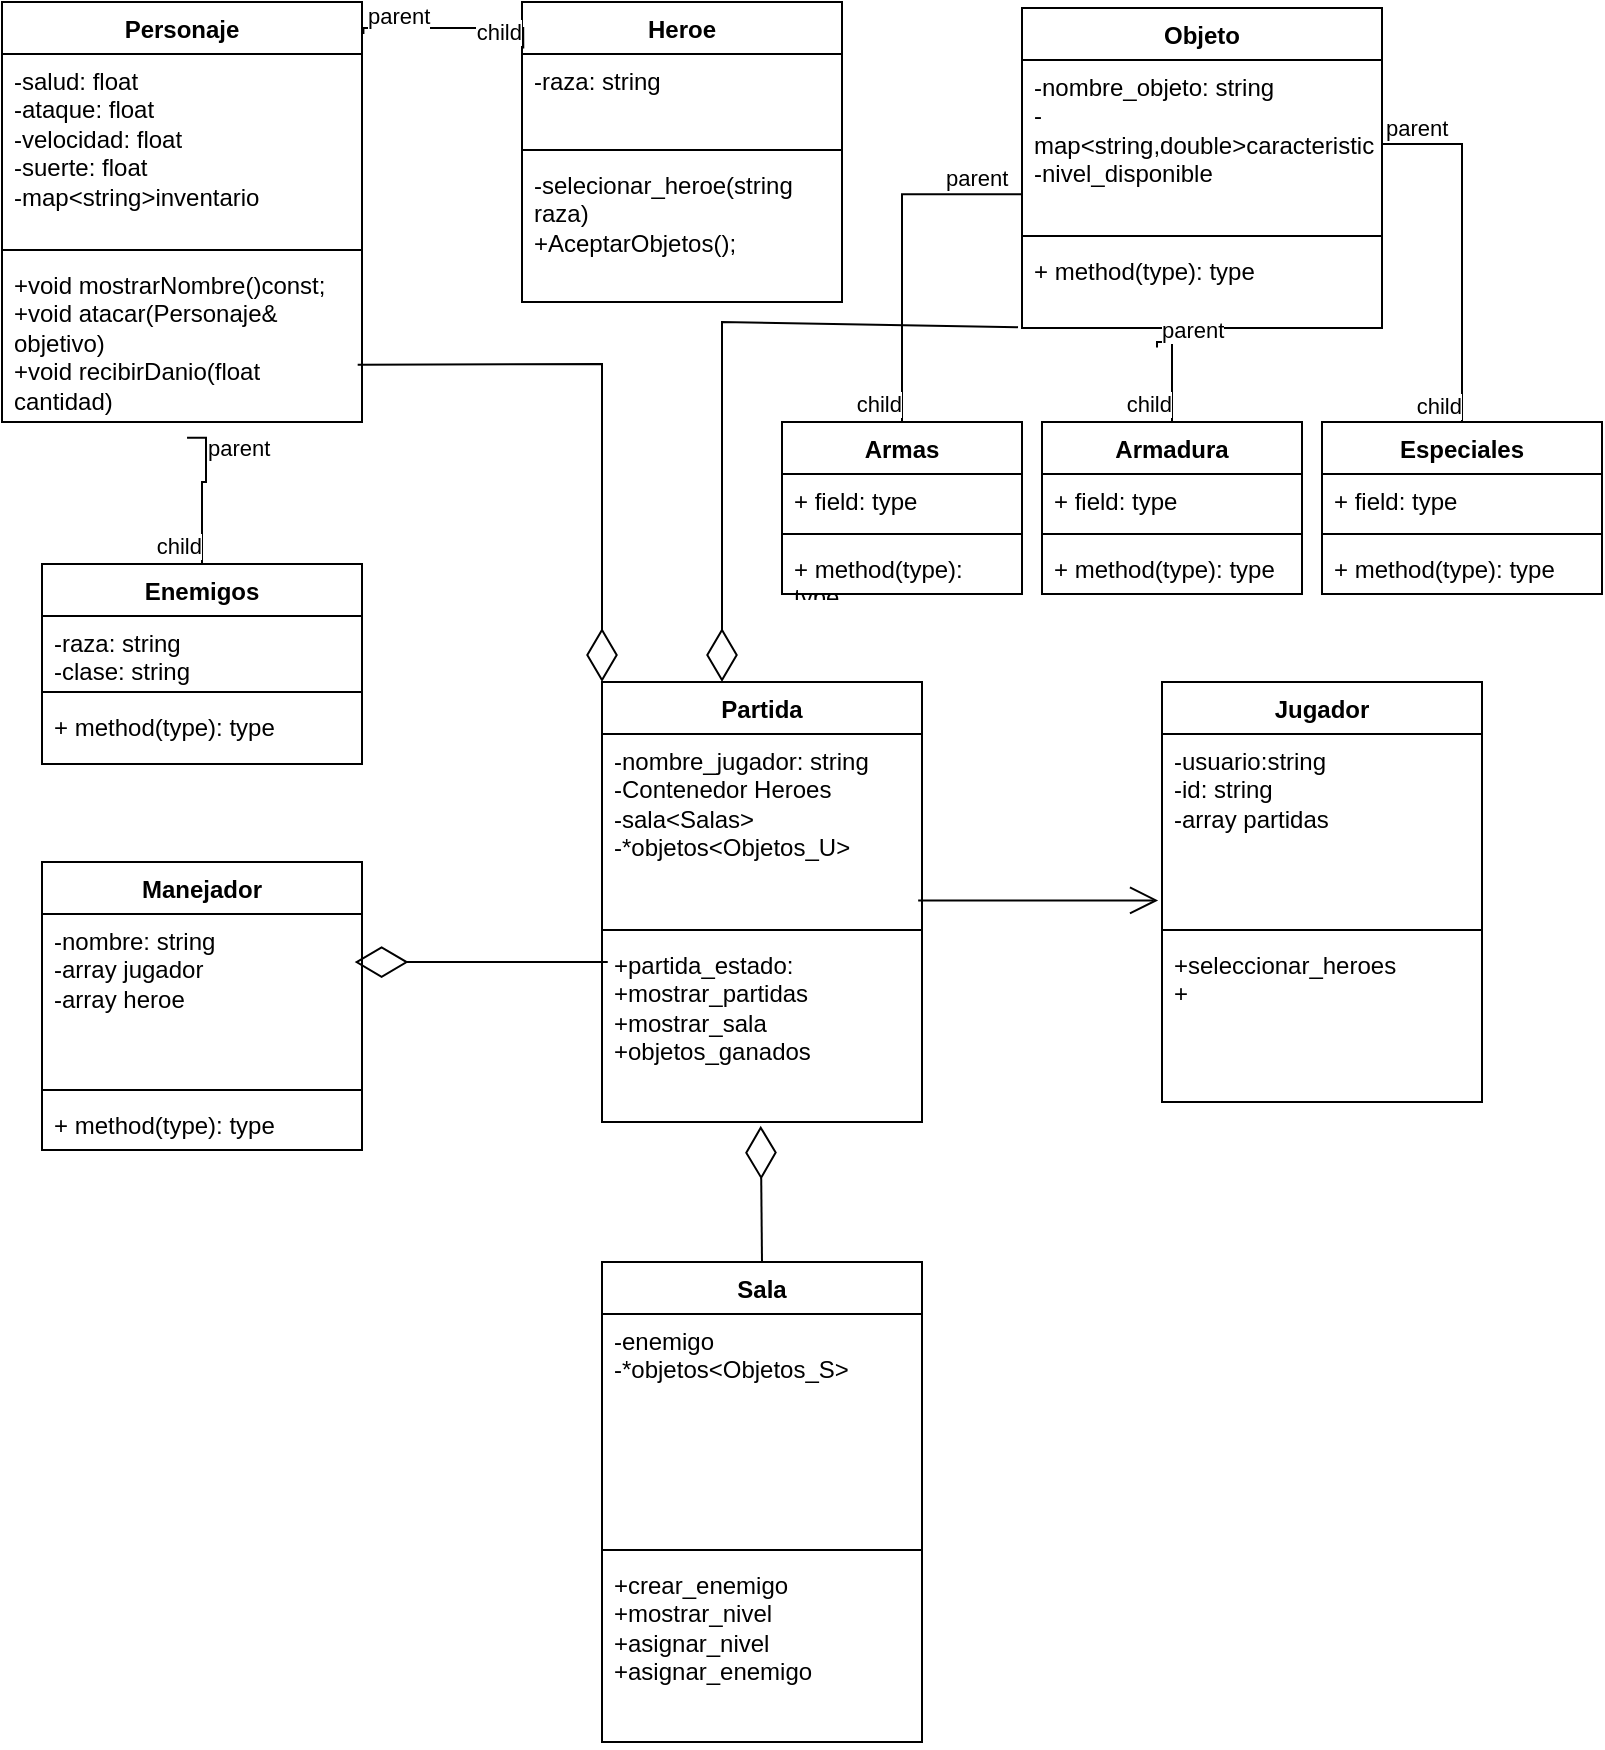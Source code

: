 <mxfile version="27.0.3">
  <diagram name="Página-1" id="ftYAkdNcXhim-7aTb8Qg">
    <mxGraphModel grid="1" page="1" gridSize="10" guides="1" tooltips="1" connect="1" arrows="1" fold="1" pageScale="1" pageWidth="850" pageHeight="1100" math="0" shadow="0">
      <root>
        <mxCell id="0" />
        <mxCell id="1" parent="0" />
        <mxCell id="i-x26e56AIsIBTSDF07f-1" value="Personaje" style="swimlane;fontStyle=1;align=center;verticalAlign=top;childLayout=stackLayout;horizontal=1;startSize=26;horizontalStack=0;resizeParent=1;resizeParentMax=0;resizeLast=0;collapsible=1;marginBottom=0;whiteSpace=wrap;html=1;" vertex="1" parent="1">
          <mxGeometry x="20" y="40" width="180" height="210" as="geometry" />
        </mxCell>
        <mxCell id="i-x26e56AIsIBTSDF07f-2" value="-salud: float&lt;div&gt;-ataque: float&lt;/div&gt;&lt;div&gt;-velocidad: float&lt;/div&gt;&lt;div&gt;-suerte: float&lt;/div&gt;&lt;div&gt;-map&amp;lt;string&amp;gt;inventario&lt;/div&gt;" style="text;strokeColor=none;fillColor=none;align=left;verticalAlign=top;spacingLeft=4;spacingRight=4;overflow=hidden;rotatable=0;points=[[0,0.5],[1,0.5]];portConstraint=eastwest;whiteSpace=wrap;html=1;" vertex="1" parent="i-x26e56AIsIBTSDF07f-1">
          <mxGeometry y="26" width="180" height="94" as="geometry" />
        </mxCell>
        <mxCell id="i-x26e56AIsIBTSDF07f-3" value="" style="line;strokeWidth=1;fillColor=none;align=left;verticalAlign=middle;spacingTop=-1;spacingLeft=3;spacingRight=3;rotatable=0;labelPosition=right;points=[];portConstraint=eastwest;strokeColor=inherit;" vertex="1" parent="i-x26e56AIsIBTSDF07f-1">
          <mxGeometry y="120" width="180" height="8" as="geometry" />
        </mxCell>
        <mxCell id="i-x26e56AIsIBTSDF07f-4" value="+void mostrarNombre()const;&lt;div&gt;+void atacar(Personaje&amp;amp; objetivo)&lt;/div&gt;&lt;div&gt;+void recibirDanio(float cantidad)&lt;/div&gt;&lt;div&gt;&lt;br&gt;&lt;/div&gt;" style="text;strokeColor=none;fillColor=none;align=left;verticalAlign=top;spacingLeft=4;spacingRight=4;overflow=hidden;rotatable=0;points=[[0,0.5],[1,0.5]];portConstraint=eastwest;whiteSpace=wrap;html=1;" vertex="1" parent="i-x26e56AIsIBTSDF07f-1">
          <mxGeometry y="128" width="180" height="82" as="geometry" />
        </mxCell>
        <mxCell id="i-x26e56AIsIBTSDF07f-5" value="Heroe" style="swimlane;fontStyle=1;align=center;verticalAlign=top;childLayout=stackLayout;horizontal=1;startSize=26;horizontalStack=0;resizeParent=1;resizeParentMax=0;resizeLast=0;collapsible=1;marginBottom=0;whiteSpace=wrap;html=1;" vertex="1" parent="1">
          <mxGeometry x="280" y="40" width="160" height="150" as="geometry" />
        </mxCell>
        <mxCell id="i-x26e56AIsIBTSDF07f-6" value="-raza: string" style="text;strokeColor=none;fillColor=none;align=left;verticalAlign=top;spacingLeft=4;spacingRight=4;overflow=hidden;rotatable=0;points=[[0,0.5],[1,0.5]];portConstraint=eastwest;whiteSpace=wrap;html=1;" vertex="1" parent="i-x26e56AIsIBTSDF07f-5">
          <mxGeometry y="26" width="160" height="44" as="geometry" />
        </mxCell>
        <mxCell id="i-x26e56AIsIBTSDF07f-7" value="" style="line;strokeWidth=1;fillColor=none;align=left;verticalAlign=middle;spacingTop=-1;spacingLeft=3;spacingRight=3;rotatable=0;labelPosition=right;points=[];portConstraint=eastwest;strokeColor=inherit;" vertex="1" parent="i-x26e56AIsIBTSDF07f-5">
          <mxGeometry y="70" width="160" height="8" as="geometry" />
        </mxCell>
        <mxCell id="i-x26e56AIsIBTSDF07f-8" value="-selecionar_heroe(string raza)&lt;div&gt;+AceptarObjetos();&lt;/div&gt;" style="text;strokeColor=none;fillColor=none;align=left;verticalAlign=top;spacingLeft=4;spacingRight=4;overflow=hidden;rotatable=0;points=[[0,0.5],[1,0.5]];portConstraint=eastwest;whiteSpace=wrap;html=1;" vertex="1" parent="i-x26e56AIsIBTSDF07f-5">
          <mxGeometry y="78" width="160" height="72" as="geometry" />
        </mxCell>
        <mxCell id="i-x26e56AIsIBTSDF07f-9" value="" style="endArrow=none;html=1;edgeStyle=orthogonalEdgeStyle;rounded=0;entryX=0.004;entryY=0.155;entryDx=0;entryDy=0;entryPerimeter=0;exitX=1.004;exitY=0.076;exitDx=0;exitDy=0;exitPerimeter=0;" edge="1" parent="1" source="i-x26e56AIsIBTSDF07f-1" target="i-x26e56AIsIBTSDF07f-5">
          <mxGeometry relative="1" as="geometry">
            <mxPoint x="220" y="200" as="sourcePoint" />
            <mxPoint x="320" y="200" as="targetPoint" />
            <Array as="points">
              <mxPoint x="201" y="53" />
              <mxPoint x="281" y="53" />
            </Array>
          </mxGeometry>
        </mxCell>
        <mxCell id="i-x26e56AIsIBTSDF07f-10" value="parent" style="edgeLabel;resizable=0;html=1;align=left;verticalAlign=bottom;" connectable="0" vertex="1" parent="i-x26e56AIsIBTSDF07f-9">
          <mxGeometry x="-1" relative="1" as="geometry" />
        </mxCell>
        <mxCell id="i-x26e56AIsIBTSDF07f-11" value="child" style="edgeLabel;resizable=0;html=1;align=right;verticalAlign=bottom;" connectable="0" vertex="1" parent="i-x26e56AIsIBTSDF07f-9">
          <mxGeometry x="1" relative="1" as="geometry" />
        </mxCell>
        <mxCell id="i-x26e56AIsIBTSDF07f-12" value="Enemigos" style="swimlane;fontStyle=1;align=center;verticalAlign=top;childLayout=stackLayout;horizontal=1;startSize=26;horizontalStack=0;resizeParent=1;resizeParentMax=0;resizeLast=0;collapsible=1;marginBottom=0;whiteSpace=wrap;html=1;" vertex="1" parent="1">
          <mxGeometry x="40" y="321.01" width="160" height="100" as="geometry" />
        </mxCell>
        <mxCell id="i-x26e56AIsIBTSDF07f-13" value="-raza: string&lt;div&gt;-clase: string&lt;br&gt;&lt;div&gt;&lt;br&gt;&lt;/div&gt;&lt;/div&gt;" style="text;strokeColor=none;fillColor=none;align=left;verticalAlign=top;spacingLeft=4;spacingRight=4;overflow=hidden;rotatable=0;points=[[0,0.5],[1,0.5]];portConstraint=eastwest;whiteSpace=wrap;html=1;" vertex="1" parent="i-x26e56AIsIBTSDF07f-12">
          <mxGeometry y="26" width="160" height="34" as="geometry" />
        </mxCell>
        <mxCell id="i-x26e56AIsIBTSDF07f-14" value="" style="line;strokeWidth=1;fillColor=none;align=left;verticalAlign=middle;spacingTop=-1;spacingLeft=3;spacingRight=3;rotatable=0;labelPosition=right;points=[];portConstraint=eastwest;strokeColor=inherit;" vertex="1" parent="i-x26e56AIsIBTSDF07f-12">
          <mxGeometry y="60" width="160" height="8" as="geometry" />
        </mxCell>
        <mxCell id="i-x26e56AIsIBTSDF07f-15" value="+ method(type): type" style="text;strokeColor=none;fillColor=none;align=left;verticalAlign=top;spacingLeft=4;spacingRight=4;overflow=hidden;rotatable=0;points=[[0,0.5],[1,0.5]];portConstraint=eastwest;whiteSpace=wrap;html=1;" vertex="1" parent="i-x26e56AIsIBTSDF07f-12">
          <mxGeometry y="68" width="160" height="32" as="geometry" />
        </mxCell>
        <mxCell id="i-x26e56AIsIBTSDF07f-16" value="" style="endArrow=none;html=1;edgeStyle=orthogonalEdgeStyle;rounded=0;entryX=0.5;entryY=0;entryDx=0;entryDy=0;exitX=0.514;exitY=1.096;exitDx=0;exitDy=0;exitPerimeter=0;" edge="1" parent="1" source="i-x26e56AIsIBTSDF07f-4" target="i-x26e56AIsIBTSDF07f-12">
          <mxGeometry relative="1" as="geometry">
            <mxPoint x="211" y="230" as="sourcePoint" />
            <mxPoint x="291" y="231" as="targetPoint" />
            <Array as="points">
              <mxPoint x="122" y="280" />
              <mxPoint x="120" y="280" />
            </Array>
          </mxGeometry>
        </mxCell>
        <mxCell id="i-x26e56AIsIBTSDF07f-17" value="parent" style="edgeLabel;resizable=0;html=1;align=left;verticalAlign=bottom;" connectable="0" vertex="1" parent="i-x26e56AIsIBTSDF07f-16">
          <mxGeometry x="-1" relative="1" as="geometry">
            <mxPoint x="8" y="14" as="offset" />
          </mxGeometry>
        </mxCell>
        <mxCell id="i-x26e56AIsIBTSDF07f-18" value="child" style="edgeLabel;resizable=0;html=1;align=right;verticalAlign=bottom;" connectable="0" vertex="1" parent="i-x26e56AIsIBTSDF07f-16">
          <mxGeometry x="1" relative="1" as="geometry" />
        </mxCell>
        <mxCell id="NQrP72bvmck8nCLBsafy-1" value="Partida" style="swimlane;fontStyle=1;align=center;verticalAlign=top;childLayout=stackLayout;horizontal=1;startSize=26;horizontalStack=0;resizeParent=1;resizeParentMax=0;resizeLast=0;collapsible=1;marginBottom=0;whiteSpace=wrap;html=1;" vertex="1" parent="1">
          <mxGeometry x="320" y="380" width="160" height="220" as="geometry" />
        </mxCell>
        <mxCell id="NQrP72bvmck8nCLBsafy-2" value="-nombre_jugador: string&lt;div&gt;-Contenedor Heroes&lt;/div&gt;&lt;div&gt;-sala&amp;lt;Salas&amp;gt;&lt;/div&gt;&lt;div&gt;-*objetos&amp;lt;Objetos_U&amp;gt;&lt;/div&gt;&lt;div&gt;&lt;br&gt;&lt;/div&gt;" style="text;strokeColor=none;fillColor=none;align=left;verticalAlign=top;spacingLeft=4;spacingRight=4;overflow=hidden;rotatable=0;points=[[0,0.5],[1,0.5]];portConstraint=eastwest;whiteSpace=wrap;html=1;" vertex="1" parent="NQrP72bvmck8nCLBsafy-1">
          <mxGeometry y="26" width="160" height="94" as="geometry" />
        </mxCell>
        <mxCell id="NQrP72bvmck8nCLBsafy-3" value="" style="line;strokeWidth=1;fillColor=none;align=left;verticalAlign=middle;spacingTop=-1;spacingLeft=3;spacingRight=3;rotatable=0;labelPosition=right;points=[];portConstraint=eastwest;strokeColor=inherit;" vertex="1" parent="NQrP72bvmck8nCLBsafy-1">
          <mxGeometry y="120" width="160" height="8" as="geometry" />
        </mxCell>
        <mxCell id="NQrP72bvmck8nCLBsafy-4" value="+partida_estado:&lt;div&gt;+mostrar_partidas&lt;/div&gt;&lt;div&gt;+mostrar_sala&lt;/div&gt;&lt;div&gt;+objetos_ganados&lt;/div&gt;&lt;div&gt;&lt;br&gt;&lt;/div&gt;" style="text;strokeColor=none;fillColor=none;align=left;verticalAlign=top;spacingLeft=4;spacingRight=4;overflow=hidden;rotatable=0;points=[[0,0.5],[1,0.5]];portConstraint=eastwest;whiteSpace=wrap;html=1;" vertex="1" parent="NQrP72bvmck8nCLBsafy-1">
          <mxGeometry y="128" width="160" height="92" as="geometry" />
        </mxCell>
        <mxCell id="NQrP72bvmck8nCLBsafy-5" value="Sala" style="swimlane;fontStyle=1;align=center;verticalAlign=top;childLayout=stackLayout;horizontal=1;startSize=26;horizontalStack=0;resizeParent=1;resizeParentMax=0;resizeLast=0;collapsible=1;marginBottom=0;whiteSpace=wrap;html=1;" vertex="1" parent="1">
          <mxGeometry x="320" y="670" width="160" height="240" as="geometry" />
        </mxCell>
        <mxCell id="NQrP72bvmck8nCLBsafy-6" value="-enemigo&lt;div&gt;-*objetos&amp;lt;Objetos_S&amp;gt;&lt;/div&gt;&lt;div&gt;&lt;br&gt;&lt;/div&gt;" style="text;strokeColor=none;fillColor=none;align=left;verticalAlign=top;spacingLeft=4;spacingRight=4;overflow=hidden;rotatable=0;points=[[0,0.5],[1,0.5]];portConstraint=eastwest;whiteSpace=wrap;html=1;" vertex="1" parent="NQrP72bvmck8nCLBsafy-5">
          <mxGeometry y="26" width="160" height="114" as="geometry" />
        </mxCell>
        <mxCell id="NQrP72bvmck8nCLBsafy-7" value="" style="line;strokeWidth=1;fillColor=none;align=left;verticalAlign=middle;spacingTop=-1;spacingLeft=3;spacingRight=3;rotatable=0;labelPosition=right;points=[];portConstraint=eastwest;strokeColor=inherit;" vertex="1" parent="NQrP72bvmck8nCLBsafy-5">
          <mxGeometry y="140" width="160" height="8" as="geometry" />
        </mxCell>
        <mxCell id="NQrP72bvmck8nCLBsafy-8" value="+crear_enemigo&lt;div&gt;+mostrar_nivel&lt;/div&gt;&lt;div&gt;+asignar_nivel&lt;/div&gt;&lt;div&gt;+asignar_enemigo&lt;/div&gt;" style="text;strokeColor=none;fillColor=none;align=left;verticalAlign=top;spacingLeft=4;spacingRight=4;overflow=hidden;rotatable=0;points=[[0,0.5],[1,0.5]];portConstraint=eastwest;whiteSpace=wrap;html=1;" vertex="1" parent="NQrP72bvmck8nCLBsafy-5">
          <mxGeometry y="148" width="160" height="92" as="geometry" />
        </mxCell>
        <mxCell id="NQrP72bvmck8nCLBsafy-14" value="Manejador" style="swimlane;fontStyle=1;align=center;verticalAlign=top;childLayout=stackLayout;horizontal=1;startSize=26;horizontalStack=0;resizeParent=1;resizeParentMax=0;resizeLast=0;collapsible=1;marginBottom=0;whiteSpace=wrap;html=1;" vertex="1" parent="1">
          <mxGeometry x="40" y="470" width="160" height="144" as="geometry" />
        </mxCell>
        <mxCell id="NQrP72bvmck8nCLBsafy-15" value="-nombre: string&lt;div&gt;-array jugador&lt;/div&gt;&lt;div&gt;-array heroe&lt;/div&gt;" style="text;strokeColor=none;fillColor=none;align=left;verticalAlign=top;spacingLeft=4;spacingRight=4;overflow=hidden;rotatable=0;points=[[0,0.5],[1,0.5]];portConstraint=eastwest;whiteSpace=wrap;html=1;" vertex="1" parent="NQrP72bvmck8nCLBsafy-14">
          <mxGeometry y="26" width="160" height="84" as="geometry" />
        </mxCell>
        <mxCell id="NQrP72bvmck8nCLBsafy-16" value="" style="line;strokeWidth=1;fillColor=none;align=left;verticalAlign=middle;spacingTop=-1;spacingLeft=3;spacingRight=3;rotatable=0;labelPosition=right;points=[];portConstraint=eastwest;strokeColor=inherit;" vertex="1" parent="NQrP72bvmck8nCLBsafy-14">
          <mxGeometry y="110" width="160" height="8" as="geometry" />
        </mxCell>
        <mxCell id="NQrP72bvmck8nCLBsafy-17" value="+ method(type): type" style="text;strokeColor=none;fillColor=none;align=left;verticalAlign=top;spacingLeft=4;spacingRight=4;overflow=hidden;rotatable=0;points=[[0,0.5],[1,0.5]];portConstraint=eastwest;whiteSpace=wrap;html=1;" vertex="1" parent="NQrP72bvmck8nCLBsafy-14">
          <mxGeometry y="118" width="160" height="26" as="geometry" />
        </mxCell>
        <mxCell id="NQrP72bvmck8nCLBsafy-18" value="Jugador" style="swimlane;fontStyle=1;align=center;verticalAlign=top;childLayout=stackLayout;horizontal=1;startSize=26;horizontalStack=0;resizeParent=1;resizeParentMax=0;resizeLast=0;collapsible=1;marginBottom=0;whiteSpace=wrap;html=1;" vertex="1" parent="1">
          <mxGeometry x="600" y="380" width="160" height="210" as="geometry" />
        </mxCell>
        <mxCell id="NQrP72bvmck8nCLBsafy-19" value="-usuario:string&lt;div&gt;-id: string&lt;/div&gt;&lt;div&gt;-array partidas&lt;/div&gt;" style="text;strokeColor=none;fillColor=none;align=left;verticalAlign=top;spacingLeft=4;spacingRight=4;overflow=hidden;rotatable=0;points=[[0,0.5],[1,0.5]];portConstraint=eastwest;whiteSpace=wrap;html=1;" vertex="1" parent="NQrP72bvmck8nCLBsafy-18">
          <mxGeometry y="26" width="160" height="94" as="geometry" />
        </mxCell>
        <mxCell id="NQrP72bvmck8nCLBsafy-20" value="" style="line;strokeWidth=1;fillColor=none;align=left;verticalAlign=middle;spacingTop=-1;spacingLeft=3;spacingRight=3;rotatable=0;labelPosition=right;points=[];portConstraint=eastwest;strokeColor=inherit;" vertex="1" parent="NQrP72bvmck8nCLBsafy-18">
          <mxGeometry y="120" width="160" height="8" as="geometry" />
        </mxCell>
        <mxCell id="NQrP72bvmck8nCLBsafy-21" value="+seleccionar_heroes&lt;div&gt;+&lt;/div&gt;" style="text;strokeColor=none;fillColor=none;align=left;verticalAlign=top;spacingLeft=4;spacingRight=4;overflow=hidden;rotatable=0;points=[[0,0.5],[1,0.5]];portConstraint=eastwest;whiteSpace=wrap;html=1;" vertex="1" parent="NQrP72bvmck8nCLBsafy-18">
          <mxGeometry y="128" width="160" height="82" as="geometry" />
        </mxCell>
        <mxCell id="NQrP72bvmck8nCLBsafy-22" value="Objeto" style="swimlane;fontStyle=1;align=center;verticalAlign=top;childLayout=stackLayout;horizontal=1;startSize=26;horizontalStack=0;resizeParent=1;resizeParentMax=0;resizeLast=0;collapsible=1;marginBottom=0;whiteSpace=wrap;html=1;" vertex="1" parent="1">
          <mxGeometry x="530" y="43" width="180" height="160" as="geometry" />
        </mxCell>
        <mxCell id="NQrP72bvmck8nCLBsafy-23" value="-nombre_objeto: string&lt;div&gt;-map&amp;lt;string,double&amp;gt;caracteristicas&lt;/div&gt;&lt;div&gt;-nivel_disponible&lt;/div&gt;" style="text;strokeColor=none;fillColor=none;align=left;verticalAlign=top;spacingLeft=4;spacingRight=4;overflow=hidden;rotatable=0;points=[[0,0.5],[1,0.5]];portConstraint=eastwest;whiteSpace=wrap;html=1;" vertex="1" parent="NQrP72bvmck8nCLBsafy-22">
          <mxGeometry y="26" width="180" height="84" as="geometry" />
        </mxCell>
        <mxCell id="NQrP72bvmck8nCLBsafy-24" value="" style="line;strokeWidth=1;fillColor=none;align=left;verticalAlign=middle;spacingTop=-1;spacingLeft=3;spacingRight=3;rotatable=0;labelPosition=right;points=[];portConstraint=eastwest;strokeColor=inherit;" vertex="1" parent="NQrP72bvmck8nCLBsafy-22">
          <mxGeometry y="110" width="180" height="8" as="geometry" />
        </mxCell>
        <mxCell id="NQrP72bvmck8nCLBsafy-25" value="+ method(type): type" style="text;strokeColor=none;fillColor=none;align=left;verticalAlign=top;spacingLeft=4;spacingRight=4;overflow=hidden;rotatable=0;points=[[0,0.5],[1,0.5]];portConstraint=eastwest;whiteSpace=wrap;html=1;" vertex="1" parent="NQrP72bvmck8nCLBsafy-22">
          <mxGeometry y="118" width="180" height="42" as="geometry" />
        </mxCell>
        <mxCell id="NQrP72bvmck8nCLBsafy-26" value="Armas" style="swimlane;fontStyle=1;align=center;verticalAlign=top;childLayout=stackLayout;horizontal=1;startSize=26;horizontalStack=0;resizeParent=1;resizeParentMax=0;resizeLast=0;collapsible=1;marginBottom=0;whiteSpace=wrap;html=1;" vertex="1" parent="1">
          <mxGeometry x="410" y="250" width="120" height="86" as="geometry" />
        </mxCell>
        <mxCell id="NQrP72bvmck8nCLBsafy-27" value="+ field: type" style="text;strokeColor=none;fillColor=none;align=left;verticalAlign=top;spacingLeft=4;spacingRight=4;overflow=hidden;rotatable=0;points=[[0,0.5],[1,0.5]];portConstraint=eastwest;whiteSpace=wrap;html=1;" vertex="1" parent="NQrP72bvmck8nCLBsafy-26">
          <mxGeometry y="26" width="120" height="26" as="geometry" />
        </mxCell>
        <mxCell id="NQrP72bvmck8nCLBsafy-28" value="" style="line;strokeWidth=1;fillColor=none;align=left;verticalAlign=middle;spacingTop=-1;spacingLeft=3;spacingRight=3;rotatable=0;labelPosition=right;points=[];portConstraint=eastwest;strokeColor=inherit;" vertex="1" parent="NQrP72bvmck8nCLBsafy-26">
          <mxGeometry y="52" width="120" height="8" as="geometry" />
        </mxCell>
        <mxCell id="NQrP72bvmck8nCLBsafy-29" value="+ method(type): type" style="text;strokeColor=none;fillColor=none;align=left;verticalAlign=top;spacingLeft=4;spacingRight=4;overflow=hidden;rotatable=0;points=[[0,0.5],[1,0.5]];portConstraint=eastwest;whiteSpace=wrap;html=1;" vertex="1" parent="NQrP72bvmck8nCLBsafy-26">
          <mxGeometry y="60" width="120" height="26" as="geometry" />
        </mxCell>
        <mxCell id="NQrP72bvmck8nCLBsafy-30" value="Armadura&lt;span style=&quot;color: rgba(0, 0, 0, 0); font-family: monospace; font-size: 0px; font-weight: 400; text-align: start; text-wrap-mode: nowrap;&quot;&gt;%3CmxGraphModel%3E%3Croot%3E%3CmxCell%20id%3D%220%22%2F%3E%3CmxCell%20id%3D%221%22%20parent%3D%220%22%2F%3E%3CmxCell%20id%3D%222%22%20value%3D%22Armas%22%20style%3D%22swimlane%3BfontStyle%3D1%3Balign%3Dcenter%3BverticalAlign%3Dtop%3BchildLayout%3DstackLayout%3Bhorizontal%3D1%3BstartSize%3D26%3BhorizontalStack%3D0%3BresizeParent%3D1%3BresizeParentMax%3D0%3BresizeLast%3D0%3Bcollapsible%3D1%3BmarginBottom%3D0%3BwhiteSpace%3Dwrap%3Bhtml%3D1%3B%22%20vertex%3D%221%22%20parent%3D%221%22%3E%3CmxGeometry%20x%3D%22370%22%20y%3D%22240%22%20width%3D%22160%22%20height%3D%2286%22%20as%3D%22geometry%22%2F%3E%3C%2FmxCell%3E%3CmxCell%20id%3D%223%22%20value%3D%22%2B%20field%3A%20type%22%20style%3D%22text%3BstrokeColor%3Dnone%3BfillColor%3Dnone%3Balign%3Dleft%3BverticalAlign%3Dtop%3BspacingLeft%3D4%3BspacingRight%3D4%3Boverflow%3Dhidden%3Brotatable%3D0%3Bpoints%3D%5B%5B0%2C0.5%5D%2C%5B1%2C0.5%5D%5D%3BportConstraint%3Deastwest%3BwhiteSpace%3Dwrap%3Bhtml%3D1%3B%22%20vertex%3D%221%22%20parent%3D%222%22%3E%3CmxGeometry%20y%3D%2226%22%20width%3D%22160%22%20height%3D%2226%22%20as%3D%22geometry%22%2F%3E%3C%2FmxCell%3E%3CmxCell%20id%3D%224%22%20value%3D%22%22%20style%3D%22line%3BstrokeWidth%3D1%3BfillColor%3Dnone%3Balign%3Dleft%3BverticalAlign%3Dmiddle%3BspacingTop%3D-1%3BspacingLeft%3D3%3BspacingRight%3D3%3Brotatable%3D0%3BlabelPosition%3Dright%3Bpoints%3D%5B%5D%3BportConstraint%3Deastwest%3BstrokeColor%3Dinherit%3B%22%20vertex%3D%221%22%20parent%3D%222%22%3E%3CmxGeometry%20y%3D%2252%22%20width%3D%22160%22%20height%3D%228%22%20as%3D%22geometry%22%2F%3E%3C%2FmxCell%3E%3CmxCell%20id%3D%225%22%20value%3D%22%2B%20method(type)%3A%20type%22%20style%3D%22text%3BstrokeColor%3Dnone%3BfillColor%3Dnone%3Balign%3Dleft%3BverticalAlign%3Dtop%3BspacingLeft%3D4%3BspacingRight%3D4%3Boverflow%3Dhidden%3Brotatable%3D0%3Bpoints%3D%5B%5B0%2C0.5%5D%2C%5B1%2C0.5%5D%5D%3BportConstraint%3Deastwest%3BwhiteSpace%3Dwrap%3Bhtml%3D1%3B%22%20vertex%3D%221%22%20parent%3D%222%22%3E%3CmxGeometry%20y%3D%2260%22%20width%3D%22160%22%20height%3D%2226%22%20as%3D%22geometry%22%2F%3E%3C%2FmxCell%3E%3C%2Froot%3E%3C%2FmxGraphModel%3E&lt;/span&gt;" style="swimlane;fontStyle=1;align=center;verticalAlign=top;childLayout=stackLayout;horizontal=1;startSize=26;horizontalStack=0;resizeParent=1;resizeParentMax=0;resizeLast=0;collapsible=1;marginBottom=0;whiteSpace=wrap;html=1;" vertex="1" parent="1">
          <mxGeometry x="540" y="250" width="130" height="86" as="geometry" />
        </mxCell>
        <mxCell id="NQrP72bvmck8nCLBsafy-31" value="+ field: type" style="text;strokeColor=none;fillColor=none;align=left;verticalAlign=top;spacingLeft=4;spacingRight=4;overflow=hidden;rotatable=0;points=[[0,0.5],[1,0.5]];portConstraint=eastwest;whiteSpace=wrap;html=1;" vertex="1" parent="NQrP72bvmck8nCLBsafy-30">
          <mxGeometry y="26" width="130" height="26" as="geometry" />
        </mxCell>
        <mxCell id="NQrP72bvmck8nCLBsafy-32" value="" style="line;strokeWidth=1;fillColor=none;align=left;verticalAlign=middle;spacingTop=-1;spacingLeft=3;spacingRight=3;rotatable=0;labelPosition=right;points=[];portConstraint=eastwest;strokeColor=inherit;" vertex="1" parent="NQrP72bvmck8nCLBsafy-30">
          <mxGeometry y="52" width="130" height="8" as="geometry" />
        </mxCell>
        <mxCell id="NQrP72bvmck8nCLBsafy-33" value="+ method(type): type" style="text;strokeColor=none;fillColor=none;align=left;verticalAlign=top;spacingLeft=4;spacingRight=4;overflow=hidden;rotatable=0;points=[[0,0.5],[1,0.5]];portConstraint=eastwest;whiteSpace=wrap;html=1;" vertex="1" parent="NQrP72bvmck8nCLBsafy-30">
          <mxGeometry y="60" width="130" height="26" as="geometry" />
        </mxCell>
        <mxCell id="NQrP72bvmck8nCLBsafy-34" value="Especiales" style="swimlane;fontStyle=1;align=center;verticalAlign=top;childLayout=stackLayout;horizontal=1;startSize=26;horizontalStack=0;resizeParent=1;resizeParentMax=0;resizeLast=0;collapsible=1;marginBottom=0;whiteSpace=wrap;html=1;" vertex="1" parent="1">
          <mxGeometry x="680" y="250" width="140" height="86" as="geometry" />
        </mxCell>
        <mxCell id="NQrP72bvmck8nCLBsafy-35" value="+ field: type" style="text;strokeColor=none;fillColor=none;align=left;verticalAlign=top;spacingLeft=4;spacingRight=4;overflow=hidden;rotatable=0;points=[[0,0.5],[1,0.5]];portConstraint=eastwest;whiteSpace=wrap;html=1;" vertex="1" parent="NQrP72bvmck8nCLBsafy-34">
          <mxGeometry y="26" width="140" height="26" as="geometry" />
        </mxCell>
        <mxCell id="NQrP72bvmck8nCLBsafy-36" value="" style="line;strokeWidth=1;fillColor=none;align=left;verticalAlign=middle;spacingTop=-1;spacingLeft=3;spacingRight=3;rotatable=0;labelPosition=right;points=[];portConstraint=eastwest;strokeColor=inherit;" vertex="1" parent="NQrP72bvmck8nCLBsafy-34">
          <mxGeometry y="52" width="140" height="8" as="geometry" />
        </mxCell>
        <mxCell id="NQrP72bvmck8nCLBsafy-37" value="+ method(type): type" style="text;strokeColor=none;fillColor=none;align=left;verticalAlign=top;spacingLeft=4;spacingRight=4;overflow=hidden;rotatable=0;points=[[0,0.5],[1,0.5]];portConstraint=eastwest;whiteSpace=wrap;html=1;" vertex="1" parent="NQrP72bvmck8nCLBsafy-34">
          <mxGeometry y="60" width="140" height="26" as="geometry" />
        </mxCell>
        <mxCell id="NQrP72bvmck8nCLBsafy-38" value="" style="endArrow=none;html=1;edgeStyle=orthogonalEdgeStyle;rounded=0;exitX=-0.002;exitY=0.799;exitDx=0;exitDy=0;exitPerimeter=0;entryX=0.5;entryY=0;entryDx=0;entryDy=0;" edge="1" parent="1" source="NQrP72bvmck8nCLBsafy-23" target="NQrP72bvmck8nCLBsafy-26">
          <mxGeometry relative="1" as="geometry">
            <mxPoint x="470" y="260" as="sourcePoint" />
            <mxPoint x="630" y="260" as="targetPoint" />
          </mxGeometry>
        </mxCell>
        <mxCell id="NQrP72bvmck8nCLBsafy-39" value="parent" style="edgeLabel;resizable=0;html=1;align=left;verticalAlign=bottom;" connectable="0" vertex="1" parent="NQrP72bvmck8nCLBsafy-38">
          <mxGeometry x="-1" relative="1" as="geometry">
            <mxPoint x="-40" as="offset" />
          </mxGeometry>
        </mxCell>
        <mxCell id="NQrP72bvmck8nCLBsafy-40" value="child" style="edgeLabel;resizable=0;html=1;align=right;verticalAlign=bottom;" connectable="0" vertex="1" parent="NQrP72bvmck8nCLBsafy-38">
          <mxGeometry x="1" relative="1" as="geometry" />
        </mxCell>
        <mxCell id="NQrP72bvmck8nCLBsafy-41" value="" style="endArrow=none;html=1;edgeStyle=orthogonalEdgeStyle;rounded=0;entryX=0.5;entryY=0;entryDx=0;entryDy=0;exitX=0.375;exitY=1.231;exitDx=0;exitDy=0;exitPerimeter=0;" edge="1" parent="1" source="NQrP72bvmck8nCLBsafy-25" target="NQrP72bvmck8nCLBsafy-30">
          <mxGeometry relative="1" as="geometry">
            <mxPoint x="470" y="260" as="sourcePoint" />
            <mxPoint x="630" y="260" as="targetPoint" />
            <Array as="points">
              <mxPoint x="605" y="210" />
            </Array>
          </mxGeometry>
        </mxCell>
        <mxCell id="NQrP72bvmck8nCLBsafy-42" value="parent" style="edgeLabel;resizable=0;html=1;align=left;verticalAlign=bottom;" connectable="0" vertex="1" parent="NQrP72bvmck8nCLBsafy-41">
          <mxGeometry x="-1" relative="1" as="geometry" />
        </mxCell>
        <mxCell id="NQrP72bvmck8nCLBsafy-43" value="child" style="edgeLabel;resizable=0;html=1;align=right;verticalAlign=bottom;" connectable="0" vertex="1" parent="NQrP72bvmck8nCLBsafy-41">
          <mxGeometry x="1" relative="1" as="geometry" />
        </mxCell>
        <mxCell id="NQrP72bvmck8nCLBsafy-45" value="" style="endArrow=none;html=1;edgeStyle=orthogonalEdgeStyle;rounded=0;exitX=1;exitY=0.5;exitDx=0;exitDy=0;entryX=0.5;entryY=0;entryDx=0;entryDy=0;" edge="1" parent="1" source="NQrP72bvmck8nCLBsafy-23" target="NQrP72bvmck8nCLBsafy-34">
          <mxGeometry relative="1" as="geometry">
            <mxPoint x="470" y="260" as="sourcePoint" />
            <mxPoint x="750" y="240" as="targetPoint" />
          </mxGeometry>
        </mxCell>
        <mxCell id="NQrP72bvmck8nCLBsafy-46" value="parent" style="edgeLabel;resizable=0;html=1;align=left;verticalAlign=bottom;" connectable="0" vertex="1" parent="NQrP72bvmck8nCLBsafy-45">
          <mxGeometry x="-1" relative="1" as="geometry" />
        </mxCell>
        <mxCell id="NQrP72bvmck8nCLBsafy-47" value="child" style="edgeLabel;resizable=0;html=1;align=right;verticalAlign=bottom;" connectable="0" vertex="1" parent="NQrP72bvmck8nCLBsafy-45">
          <mxGeometry x="1" relative="1" as="geometry" />
        </mxCell>
        <mxCell id="NQrP72bvmck8nCLBsafy-48" value="" style="endArrow=diamondThin;endFill=0;endSize=24;html=1;rounded=0;entryX=0.375;entryY=0;entryDx=0;entryDy=0;exitX=-0.011;exitY=0.99;exitDx=0;exitDy=0;exitPerimeter=0;entryPerimeter=0;" edge="1" parent="1" source="NQrP72bvmck8nCLBsafy-25" target="NQrP72bvmck8nCLBsafy-1">
          <mxGeometry width="160" relative="1" as="geometry">
            <mxPoint x="330" y="520" as="sourcePoint" />
            <mxPoint x="490" y="520" as="targetPoint" />
            <Array as="points">
              <mxPoint x="380" y="200" />
            </Array>
          </mxGeometry>
        </mxCell>
        <mxCell id="NQrP72bvmck8nCLBsafy-49" value="" style="endArrow=diamondThin;endFill=0;endSize=24;html=1;rounded=0;entryX=0.496;entryY=1.02;entryDx=0;entryDy=0;entryPerimeter=0;exitX=0.5;exitY=0;exitDx=0;exitDy=0;" edge="1" parent="1" source="NQrP72bvmck8nCLBsafy-5" target="NQrP72bvmck8nCLBsafy-4">
          <mxGeometry width="160" relative="1" as="geometry">
            <mxPoint x="310" y="730" as="sourcePoint" />
            <mxPoint x="470" y="730" as="targetPoint" />
          </mxGeometry>
        </mxCell>
        <mxCell id="NQrP72bvmck8nCLBsafy-51" value="" style="endArrow=open;endFill=1;endSize=12;html=1;rounded=0;entryX=-0.012;entryY=0.885;entryDx=0;entryDy=0;entryPerimeter=0;exitX=0.988;exitY=0.885;exitDx=0;exitDy=0;exitPerimeter=0;" edge="1" parent="1" source="NQrP72bvmck8nCLBsafy-2" target="NQrP72bvmck8nCLBsafy-19">
          <mxGeometry width="160" relative="1" as="geometry">
            <mxPoint x="300" y="600" as="sourcePoint" />
            <mxPoint x="460" y="600" as="targetPoint" />
          </mxGeometry>
        </mxCell>
        <mxCell id="NQrP72bvmck8nCLBsafy-52" value="" style="endArrow=diamondThin;endFill=0;endSize=24;html=1;rounded=0;entryX=0;entryY=0;entryDx=0;entryDy=0;exitX=0.988;exitY=0.651;exitDx=0;exitDy=0;exitPerimeter=0;" edge="1" parent="1" source="i-x26e56AIsIBTSDF07f-4" target="NQrP72bvmck8nCLBsafy-1">
          <mxGeometry width="160" relative="1" as="geometry">
            <mxPoint x="320" y="200" as="sourcePoint" />
            <mxPoint x="460" y="290" as="targetPoint" />
            <Array as="points">
              <mxPoint x="320" y="221" />
            </Array>
          </mxGeometry>
        </mxCell>
        <mxCell id="NQrP72bvmck8nCLBsafy-53" value="" style="endArrow=diamondThin;endFill=0;endSize=24;html=1;rounded=0;exitX=0.018;exitY=0.131;exitDx=0;exitDy=0;exitPerimeter=0;entryX=0.977;entryY=0.286;entryDx=0;entryDy=0;entryPerimeter=0;" edge="1" parent="1" source="NQrP72bvmck8nCLBsafy-4" target="NQrP72bvmck8nCLBsafy-15">
          <mxGeometry width="160" relative="1" as="geometry">
            <mxPoint x="260" y="470" as="sourcePoint" />
            <mxPoint x="420" y="470" as="targetPoint" />
          </mxGeometry>
        </mxCell>
      </root>
    </mxGraphModel>
  </diagram>
</mxfile>
